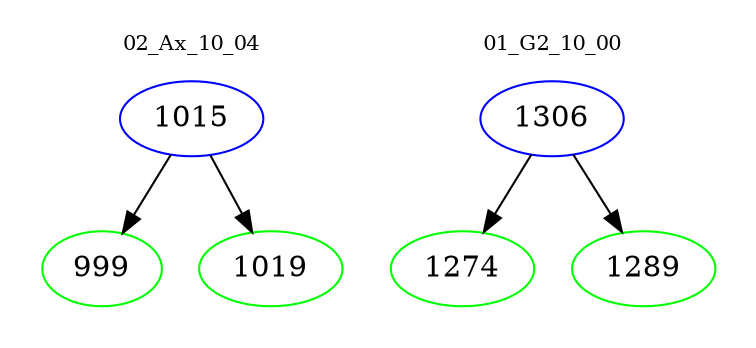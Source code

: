 digraph{
subgraph cluster_0 {
color = white
label = "02_Ax_10_04";
fontsize=10;
T0_1015 [label="1015", color="blue"]
T0_1015 -> T0_999 [color="black"]
T0_999 [label="999", color="green"]
T0_1015 -> T0_1019 [color="black"]
T0_1019 [label="1019", color="green"]
}
subgraph cluster_1 {
color = white
label = "01_G2_10_00";
fontsize=10;
T1_1306 [label="1306", color="blue"]
T1_1306 -> T1_1274 [color="black"]
T1_1274 [label="1274", color="green"]
T1_1306 -> T1_1289 [color="black"]
T1_1289 [label="1289", color="green"]
}
}
